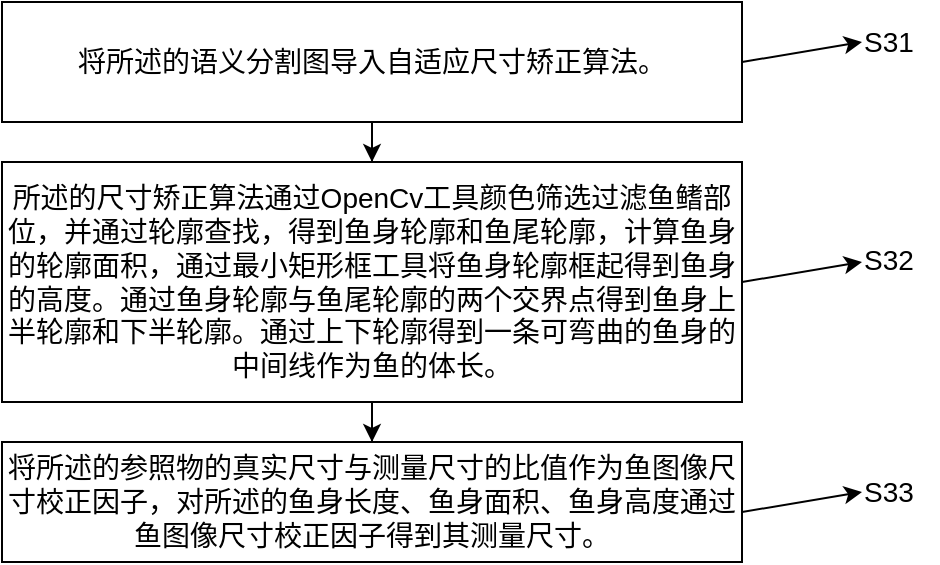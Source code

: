 <mxfile version="21.1.8" type="github">
  <diagram name="第 1 页" id="rS0eEQ0UfHnmXU5MemY8">
    <mxGraphModel dx="1617" dy="756" grid="1" gridSize="10" guides="1" tooltips="1" connect="1" arrows="1" fold="1" page="1" pageScale="1" pageWidth="827" pageHeight="1169" math="0" shadow="0">
      <root>
        <mxCell id="0" />
        <mxCell id="1" parent="0" />
        <mxCell id="WVn1ikJgalT_SjM97Qs--1" style="edgeStyle=orthogonalEdgeStyle;rounded=0;orthogonalLoop=1;jettySize=auto;html=1;entryX=0.5;entryY=0;entryDx=0;entryDy=0;fontSize=14;" edge="1" parent="1" source="WVn1ikJgalT_SjM97Qs--2" target="WVn1ikJgalT_SjM97Qs--5">
          <mxGeometry relative="1" as="geometry" />
        </mxCell>
        <mxCell id="WVn1ikJgalT_SjM97Qs--2" value="&lt;font style=&quot;font-size: 14px;&quot;&gt;将所述的语义分割图导入自适应尺寸矫正算法。&lt;/font&gt;" style="rounded=0;whiteSpace=wrap;html=1;" vertex="1" parent="1">
          <mxGeometry x="250" y="70" width="370" height="60" as="geometry" />
        </mxCell>
        <mxCell id="WVn1ikJgalT_SjM97Qs--3" style="edgeStyle=orthogonalEdgeStyle;rounded=0;orthogonalLoop=1;jettySize=auto;html=1;exitX=0.75;exitY=1;exitDx=0;exitDy=0;entryX=0.75;entryY=0.833;entryDx=0;entryDy=0;entryPerimeter=0;fontSize=14;" edge="1" parent="1" source="WVn1ikJgalT_SjM97Qs--5" target="WVn1ikJgalT_SjM97Qs--5">
          <mxGeometry relative="1" as="geometry" />
        </mxCell>
        <mxCell id="WVn1ikJgalT_SjM97Qs--4" style="edgeStyle=orthogonalEdgeStyle;rounded=0;orthogonalLoop=1;jettySize=auto;html=1;entryX=0.5;entryY=0;entryDx=0;entryDy=0;" edge="1" parent="1" source="WVn1ikJgalT_SjM97Qs--5" target="WVn1ikJgalT_SjM97Qs--11">
          <mxGeometry relative="1" as="geometry" />
        </mxCell>
        <mxCell id="WVn1ikJgalT_SjM97Qs--5" value="&lt;font style=&quot;font-size: 14px;&quot;&gt;所述的尺寸矫正算法通过OpenCv工具颜色筛选过滤鱼鳍部位，并通过轮廓查找，得到鱼身轮廓和鱼尾轮廓，计算鱼身的轮廓面积，通过最小矩形框工具将鱼身轮廓框起得到鱼身的高度。通过鱼身轮廓与鱼尾轮廓的两个交界点得到鱼身上半轮廓和下半轮廓。通过上下轮廓得到一条可弯曲的鱼身的中间线作为鱼的体长。&lt;/font&gt;" style="rounded=0;whiteSpace=wrap;html=1;" vertex="1" parent="1">
          <mxGeometry x="250" y="150" width="370" height="120" as="geometry" />
        </mxCell>
        <mxCell id="WVn1ikJgalT_SjM97Qs--6" value="" style="endArrow=classic;html=1;rounded=0;fontSize=14;" edge="1" parent="1">
          <mxGeometry width="50" height="50" relative="1" as="geometry">
            <mxPoint x="620" y="210" as="sourcePoint" />
            <mxPoint x="680" y="200" as="targetPoint" />
          </mxGeometry>
        </mxCell>
        <mxCell id="WVn1ikJgalT_SjM97Qs--7" value="" style="endArrow=classic;html=1;rounded=0;fontSize=14;" edge="1" parent="1">
          <mxGeometry width="50" height="50" relative="1" as="geometry">
            <mxPoint x="620" y="100" as="sourcePoint" />
            <mxPoint x="680" y="90" as="targetPoint" />
          </mxGeometry>
        </mxCell>
        <mxCell id="WVn1ikJgalT_SjM97Qs--8" value="S31" style="text;html=1;align=center;verticalAlign=middle;resizable=0;points=[];autosize=1;strokeColor=none;fillColor=none;fontSize=14;" vertex="1" parent="1">
          <mxGeometry x="668" y="75" width="50" height="30" as="geometry" />
        </mxCell>
        <mxCell id="WVn1ikJgalT_SjM97Qs--9" value="S32" style="text;html=1;align=center;verticalAlign=middle;resizable=0;points=[];autosize=1;strokeColor=none;fillColor=none;fontSize=14;" vertex="1" parent="1">
          <mxGeometry x="668" y="184" width="50" height="30" as="geometry" />
        </mxCell>
        <mxCell id="WVn1ikJgalT_SjM97Qs--11" value="&lt;font style=&quot;font-size: 14px;&quot;&gt;将所述的参照物的真实尺寸与测量尺寸的比值作为鱼图像尺寸校正因子，对所述的鱼身长度、鱼身面积、鱼身高度通过鱼图像尺寸校正因子得到其测量尺寸。&lt;/font&gt;" style="rounded=0;whiteSpace=wrap;html=1;" vertex="1" parent="1">
          <mxGeometry x="250" y="290" width="370" height="60" as="geometry" />
        </mxCell>
        <mxCell id="WVn1ikJgalT_SjM97Qs--13" value="" style="endArrow=classic;html=1;rounded=0;fontSize=14;" edge="1" parent="1">
          <mxGeometry width="50" height="50" relative="1" as="geometry">
            <mxPoint x="620" y="325" as="sourcePoint" />
            <mxPoint x="680" y="315" as="targetPoint" />
          </mxGeometry>
        </mxCell>
        <mxCell id="WVn1ikJgalT_SjM97Qs--16" value="S33" style="text;html=1;align=center;verticalAlign=middle;resizable=0;points=[];autosize=1;strokeColor=none;fillColor=none;fontSize=14;" vertex="1" parent="1">
          <mxGeometry x="668" y="300" width="50" height="30" as="geometry" />
        </mxCell>
      </root>
    </mxGraphModel>
  </diagram>
</mxfile>
